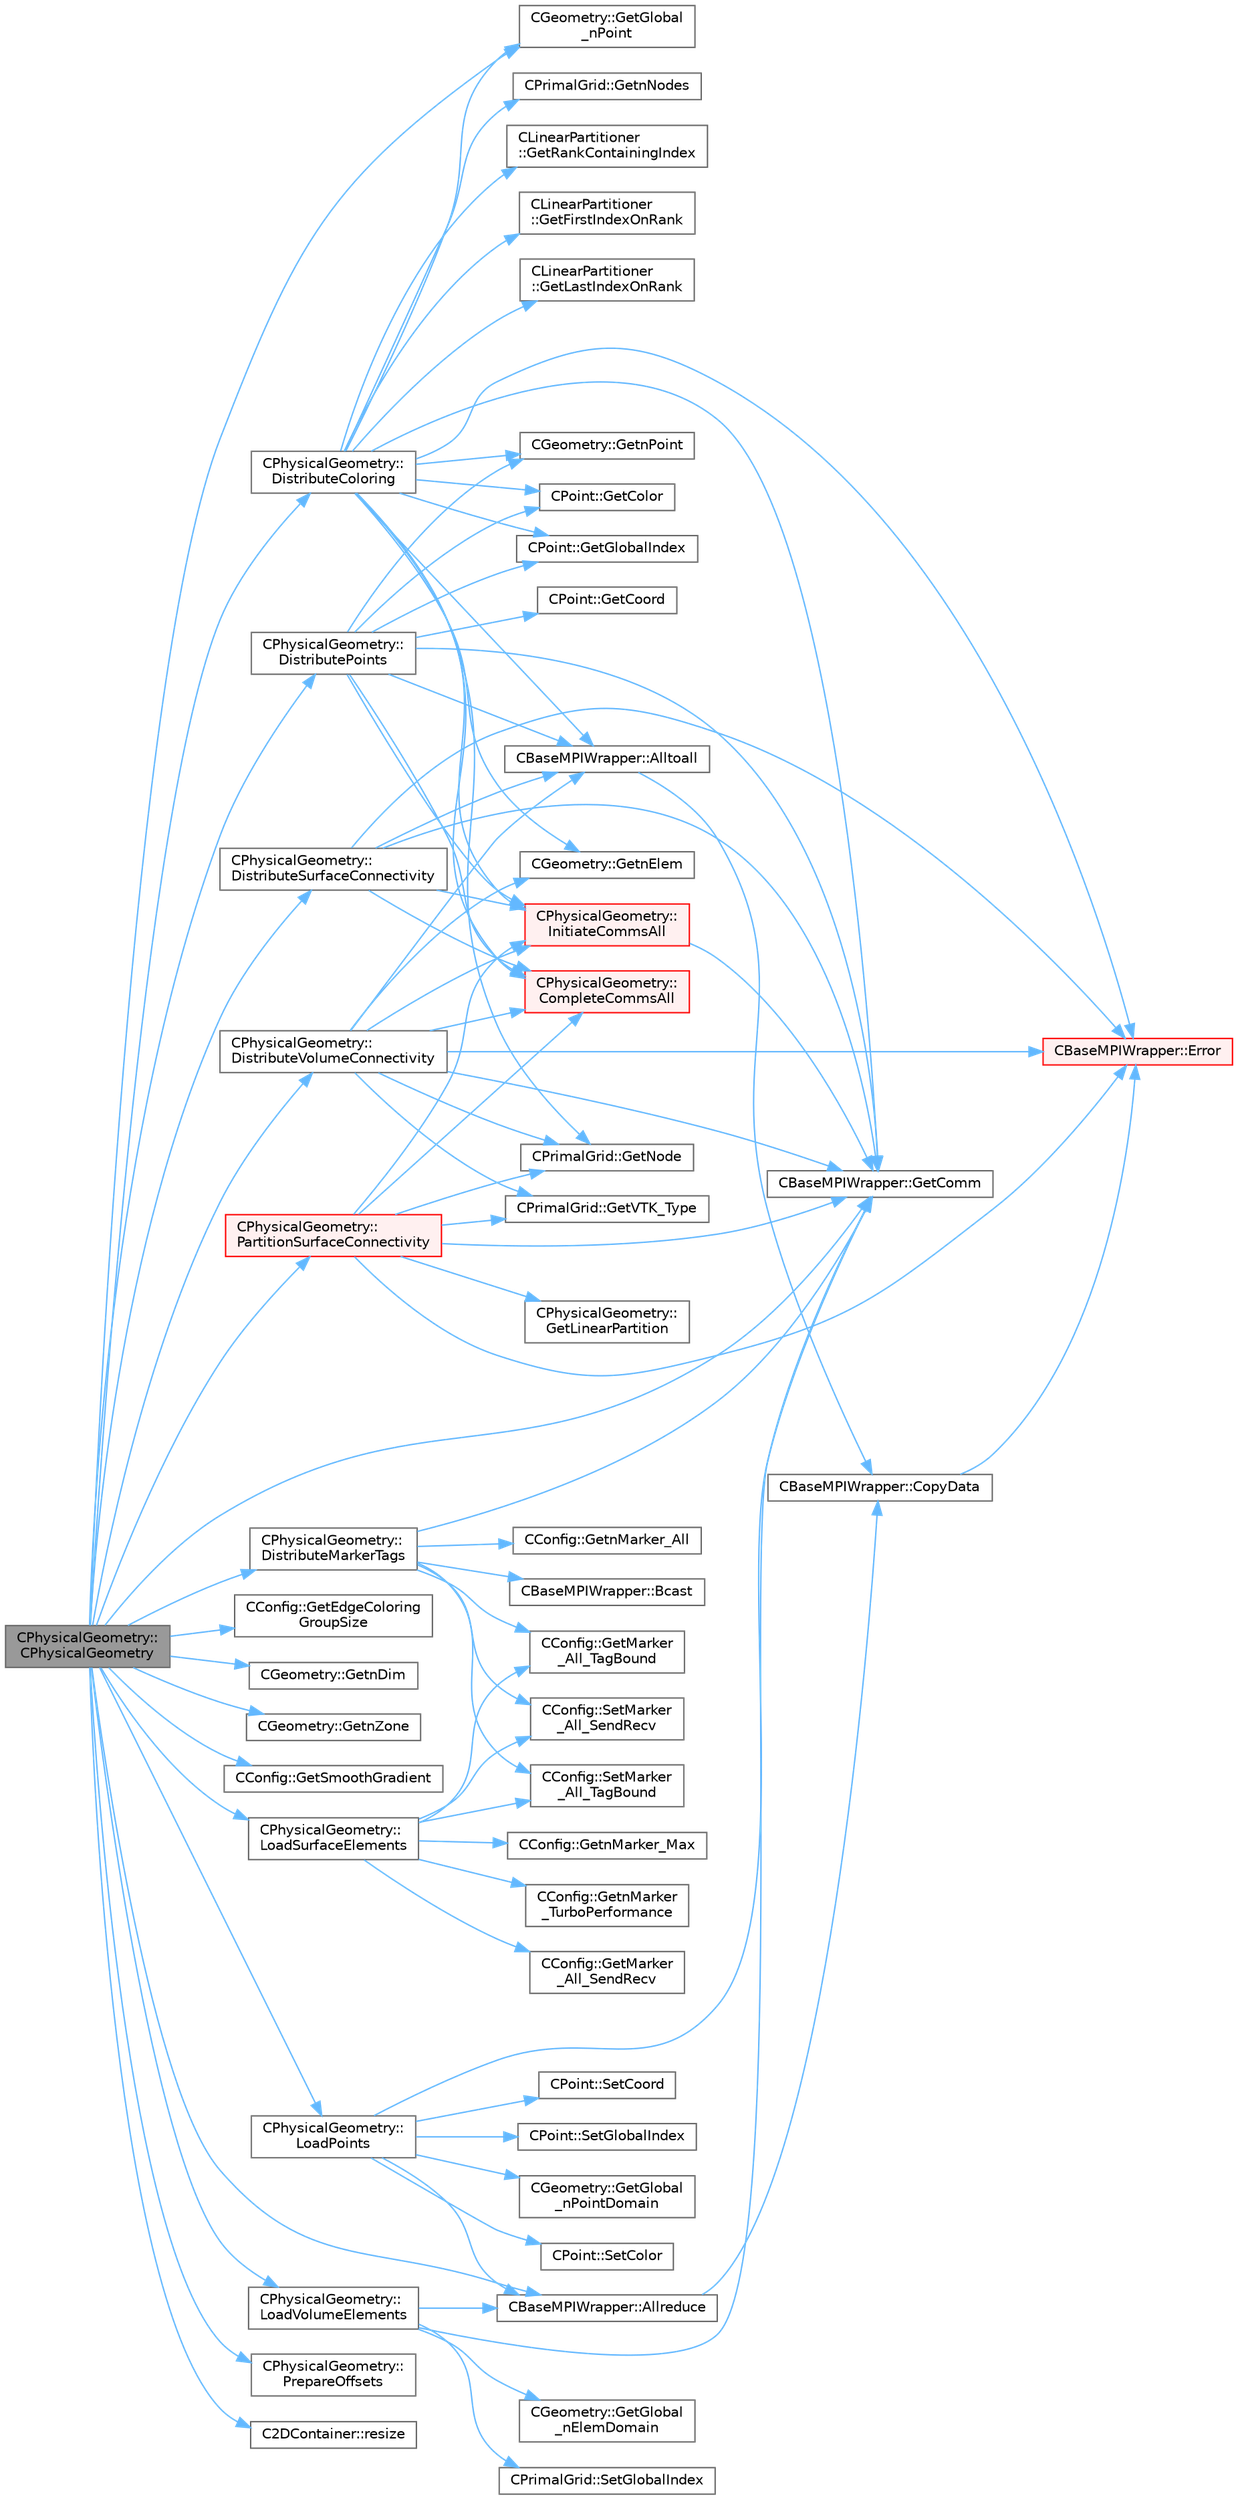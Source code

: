 digraph "CPhysicalGeometry::CPhysicalGeometry"
{
 // LATEX_PDF_SIZE
  bgcolor="transparent";
  edge [fontname=Helvetica,fontsize=10,labelfontname=Helvetica,labelfontsize=10];
  node [fontname=Helvetica,fontsize=10,shape=box,height=0.2,width=0.4];
  rankdir="LR";
  Node1 [id="Node000001",label="CPhysicalGeometry::\lCPhysicalGeometry",height=0.2,width=0.4,color="gray40", fillcolor="grey60", style="filled", fontcolor="black",tooltip="Accepts a geometry container holding a linearly partitioned grid with coloring performed by ParMETIS,..."];
  Node1 -> Node2 [id="edge1_Node000001_Node000002",color="steelblue1",style="solid",tooltip=" "];
  Node2 [id="Node000002",label="CBaseMPIWrapper::Allreduce",height=0.2,width=0.4,color="grey40", fillcolor="white", style="filled",URL="$classCBaseMPIWrapper.html#a381d4b3738c09d92ee1ae9f89715b541",tooltip=" "];
  Node2 -> Node3 [id="edge2_Node000002_Node000003",color="steelblue1",style="solid",tooltip=" "];
  Node3 [id="Node000003",label="CBaseMPIWrapper::CopyData",height=0.2,width=0.4,color="grey40", fillcolor="white", style="filled",URL="$classCBaseMPIWrapper.html#a3c28692a4cab67ad0f81d18273db3d23",tooltip=" "];
  Node3 -> Node4 [id="edge3_Node000003_Node000004",color="steelblue1",style="solid",tooltip=" "];
  Node4 [id="Node000004",label="CBaseMPIWrapper::Error",height=0.2,width=0.4,color="red", fillcolor="#FFF0F0", style="filled",URL="$classCBaseMPIWrapper.html#a04457c47629bda56704e6a8804833eeb",tooltip=" "];
  Node1 -> Node6 [id="edge4_Node000001_Node000006",color="steelblue1",style="solid",tooltip=" "];
  Node6 [id="Node000006",label="CPhysicalGeometry::\lDistributeColoring",height=0.2,width=0.4,color="grey40", fillcolor="white", style="filled",URL="$classCPhysicalGeometry.html#ae378288dab74085ca549a652369a6f76",tooltip="Distributes the coloring from ParMETIS so that each rank has complete information about the local gri..."];
  Node6 -> Node7 [id="edge5_Node000006_Node000007",color="steelblue1",style="solid",tooltip=" "];
  Node7 [id="Node000007",label="CBaseMPIWrapper::Alltoall",height=0.2,width=0.4,color="grey40", fillcolor="white", style="filled",URL="$classCBaseMPIWrapper.html#ade915135d4560a390849e5744488b5ef",tooltip=" "];
  Node7 -> Node3 [id="edge6_Node000007_Node000003",color="steelblue1",style="solid",tooltip=" "];
  Node6 -> Node8 [id="edge7_Node000006_Node000008",color="steelblue1",style="solid",tooltip=" "];
  Node8 [id="Node000008",label="CPhysicalGeometry::\lCompleteCommsAll",height=0.2,width=0.4,color="red", fillcolor="#FFF0F0", style="filled",URL="$classCPhysicalGeometry.html#af4280607f8bcb8feaff6daba48a9e686",tooltip="Routine to complete the set of non-blocking communications launched with InitiateComms() with MPI_Wai..."];
  Node6 -> Node4 [id="edge8_Node000006_Node000004",color="steelblue1",style="solid",tooltip=" "];
  Node6 -> Node10 [id="edge9_Node000006_Node000010",color="steelblue1",style="solid",tooltip=" "];
  Node10 [id="Node000010",label="CPoint::GetColor",height=0.2,width=0.4,color="grey40", fillcolor="white", style="filled",URL="$classCPoint.html#a852297a7e4908f8bccd4e48f14df5c4c",tooltip="Get the color of a point, the color indicates to which subdomain the point belong to."];
  Node6 -> Node11 [id="edge10_Node000006_Node000011",color="steelblue1",style="solid",tooltip=" "];
  Node11 [id="Node000011",label="CBaseMPIWrapper::GetComm",height=0.2,width=0.4,color="grey40", fillcolor="white", style="filled",URL="$classCBaseMPIWrapper.html#a8154391fc3522954802889d81d4ef5da",tooltip=" "];
  Node6 -> Node12 [id="edge11_Node000006_Node000012",color="steelblue1",style="solid",tooltip=" "];
  Node12 [id="Node000012",label="CLinearPartitioner\l::GetFirstIndexOnRank",height=0.2,width=0.4,color="grey40", fillcolor="white", style="filled",URL="$classCLinearPartitioner.html#a707f3e0894f386e591083318ee7765b7",tooltip="Get the first index of the current rank's linear partition."];
  Node6 -> Node13 [id="edge12_Node000006_Node000013",color="steelblue1",style="solid",tooltip=" "];
  Node13 [id="Node000013",label="CGeometry::GetGlobal\l_nPoint",height=0.2,width=0.4,color="grey40", fillcolor="white", style="filled",URL="$classCGeometry.html#af255155486a734241d17301914b93e8c",tooltip="Retrieve total number of nodes in a simulation across all processors (including halos)."];
  Node6 -> Node14 [id="edge13_Node000006_Node000014",color="steelblue1",style="solid",tooltip=" "];
  Node14 [id="Node000014",label="CPoint::GetGlobalIndex",height=0.2,width=0.4,color="grey40", fillcolor="white", style="filled",URL="$classCPoint.html#a8a53865a92d645b1b74c4d817b4aae10",tooltip="Get the global index in a parallel computation."];
  Node6 -> Node15 [id="edge14_Node000006_Node000015",color="steelblue1",style="solid",tooltip=" "];
  Node15 [id="Node000015",label="CLinearPartitioner\l::GetLastIndexOnRank",height=0.2,width=0.4,color="grey40", fillcolor="white", style="filled",URL="$classCLinearPartitioner.html#a27c8cbcde5662cdbb0dbebecef3fa84b",tooltip="Get the last index of the current rank's linear partition."];
  Node6 -> Node16 [id="edge15_Node000006_Node000016",color="steelblue1",style="solid",tooltip=" "];
  Node16 [id="Node000016",label="CGeometry::GetnElem",height=0.2,width=0.4,color="grey40", fillcolor="white", style="filled",URL="$classCGeometry.html#a3cac58e3b4dd3f8350bd308acb7e3bc1",tooltip="Get number of elements."];
  Node6 -> Node17 [id="edge16_Node000006_Node000017",color="steelblue1",style="solid",tooltip=" "];
  Node17 [id="Node000017",label="CPrimalGrid::GetnNodes",height=0.2,width=0.4,color="grey40", fillcolor="white", style="filled",URL="$classCPrimalGrid.html#ad07e4929bb7093fd08f1314a57739cce",tooltip="Get number of nodes of the element."];
  Node6 -> Node18 [id="edge17_Node000006_Node000018",color="steelblue1",style="solid",tooltip=" "];
  Node18 [id="Node000018",label="CPrimalGrid::GetNode",height=0.2,width=0.4,color="grey40", fillcolor="white", style="filled",URL="$classCPrimalGrid.html#a6353b89f5a8a3948cd475da6152bf077",tooltip="Get the nodes shared by the primal grid element."];
  Node6 -> Node19 [id="edge18_Node000006_Node000019",color="steelblue1",style="solid",tooltip=" "];
  Node19 [id="Node000019",label="CGeometry::GetnPoint",height=0.2,width=0.4,color="grey40", fillcolor="white", style="filled",URL="$classCGeometry.html#a275fb07cd99ab79d7a04b4862280169d",tooltip="Get number of points."];
  Node6 -> Node20 [id="edge19_Node000006_Node000020",color="steelblue1",style="solid",tooltip=" "];
  Node20 [id="Node000020",label="CLinearPartitioner\l::GetRankContainingIndex",height=0.2,width=0.4,color="grey40", fillcolor="white", style="filled",URL="$classCLinearPartitioner.html#a15582f67cb6ec435a2f677591d0735b5",tooltip="Get the rank that owns the index based on the linear partitioning."];
  Node6 -> Node21 [id="edge20_Node000006_Node000021",color="steelblue1",style="solid",tooltip=" "];
  Node21 [id="Node000021",label="CPhysicalGeometry::\lInitiateCommsAll",height=0.2,width=0.4,color="red", fillcolor="#FFF0F0", style="filled",URL="$classCPhysicalGeometry.html#a52f4041e9784f1165192417cf09387d2",tooltip="Routine to launch non-blocking sends and recvs amongst all processors."];
  Node21 -> Node11 [id="edge21_Node000021_Node000011",color="steelblue1",style="solid",tooltip=" "];
  Node1 -> Node24 [id="edge22_Node000001_Node000024",color="steelblue1",style="solid",tooltip=" "];
  Node24 [id="Node000024",label="CPhysicalGeometry::\lDistributeMarkerTags",height=0.2,width=0.4,color="grey40", fillcolor="white", style="filled",URL="$classCPhysicalGeometry.html#a53c554e57be8227097d529b75cc9dc49",tooltip="Broadcast the marker tags for all boundaries from the master rank to all other ranks."];
  Node24 -> Node25 [id="edge23_Node000024_Node000025",color="steelblue1",style="solid",tooltip=" "];
  Node25 [id="Node000025",label="CBaseMPIWrapper::Bcast",height=0.2,width=0.4,color="grey40", fillcolor="white", style="filled",URL="$classCBaseMPIWrapper.html#a0db599277ab9197511cfd263b4da10f8",tooltip=" "];
  Node24 -> Node11 [id="edge24_Node000024_Node000011",color="steelblue1",style="solid",tooltip=" "];
  Node24 -> Node26 [id="edge25_Node000024_Node000026",color="steelblue1",style="solid",tooltip=" "];
  Node26 [id="Node000026",label="CConfig::GetMarker\l_All_TagBound",height=0.2,width=0.4,color="grey40", fillcolor="white", style="filled",URL="$classCConfig.html#ab8c9c1f45950a29355be4ff357049440",tooltip="Get the index of the surface defined in the geometry file."];
  Node24 -> Node27 [id="edge26_Node000024_Node000027",color="steelblue1",style="solid",tooltip=" "];
  Node27 [id="Node000027",label="CConfig::GetnMarker_All",height=0.2,width=0.4,color="grey40", fillcolor="white", style="filled",URL="$classCConfig.html#a459dee039e618d21a5d78db61c221240",tooltip="Get the total number of boundary markers of the local process including send/receive domains."];
  Node24 -> Node28 [id="edge27_Node000024_Node000028",color="steelblue1",style="solid",tooltip=" "];
  Node28 [id="Node000028",label="CConfig::SetMarker\l_All_SendRecv",height=0.2,width=0.4,color="grey40", fillcolor="white", style="filled",URL="$classCConfig.html#a82bd1f76cf9574ecfc48c44bef277cd5",tooltip="Set if a marker val_marker is going to be sent or receive val_index from another domain."];
  Node24 -> Node29 [id="edge28_Node000024_Node000029",color="steelblue1",style="solid",tooltip=" "];
  Node29 [id="Node000029",label="CConfig::SetMarker\l_All_TagBound",height=0.2,width=0.4,color="grey40", fillcolor="white", style="filled",URL="$classCConfig.html#a3d64a9bbafa5f87e2559f34cc297a9c4",tooltip="Set the value of the index val_index (read from the geometry file) for the marker val_marker."];
  Node1 -> Node30 [id="edge29_Node000001_Node000030",color="steelblue1",style="solid",tooltip=" "];
  Node30 [id="Node000030",label="CPhysicalGeometry::\lDistributePoints",height=0.2,width=0.4,color="grey40", fillcolor="white", style="filled",URL="$classCPhysicalGeometry.html#a34925ec2db6f388d2bd8bad6ad38a137",tooltip="Distribute the grid points, including ghost points, across all ranks based on a ParMETIS coloring."];
  Node30 -> Node7 [id="edge30_Node000030_Node000007",color="steelblue1",style="solid",tooltip=" "];
  Node30 -> Node8 [id="edge31_Node000030_Node000008",color="steelblue1",style="solid",tooltip=" "];
  Node30 -> Node10 [id="edge32_Node000030_Node000010",color="steelblue1",style="solid",tooltip=" "];
  Node30 -> Node11 [id="edge33_Node000030_Node000011",color="steelblue1",style="solid",tooltip=" "];
  Node30 -> Node31 [id="edge34_Node000030_Node000031",color="steelblue1",style="solid",tooltip=" "];
  Node31 [id="Node000031",label="CPoint::GetCoord",height=0.2,width=0.4,color="grey40", fillcolor="white", style="filled",URL="$classCPoint.html#ab16c29dd03911529cd73bf467c313179",tooltip="Get the coordinates dor the control volume."];
  Node30 -> Node14 [id="edge35_Node000030_Node000014",color="steelblue1",style="solid",tooltip=" "];
  Node30 -> Node19 [id="edge36_Node000030_Node000019",color="steelblue1",style="solid",tooltip=" "];
  Node30 -> Node21 [id="edge37_Node000030_Node000021",color="steelblue1",style="solid",tooltip=" "];
  Node1 -> Node32 [id="edge38_Node000001_Node000032",color="steelblue1",style="solid",tooltip=" "];
  Node32 [id="Node000032",label="CPhysicalGeometry::\lDistributeSurfaceConnectivity",height=0.2,width=0.4,color="grey40", fillcolor="white", style="filled",URL="$classCPhysicalGeometry.html#ab129d8da80848e89b8e97e309f4c1bc0",tooltip="Distribute the connectivity for a single surface element type in all markers across all ranks based o..."];
  Node32 -> Node7 [id="edge39_Node000032_Node000007",color="steelblue1",style="solid",tooltip=" "];
  Node32 -> Node8 [id="edge40_Node000032_Node000008",color="steelblue1",style="solid",tooltip=" "];
  Node32 -> Node4 [id="edge41_Node000032_Node000004",color="steelblue1",style="solid",tooltip=" "];
  Node32 -> Node11 [id="edge42_Node000032_Node000011",color="steelblue1",style="solid",tooltip=" "];
  Node32 -> Node21 [id="edge43_Node000032_Node000021",color="steelblue1",style="solid",tooltip=" "];
  Node1 -> Node33 [id="edge44_Node000001_Node000033",color="steelblue1",style="solid",tooltip=" "];
  Node33 [id="Node000033",label="CPhysicalGeometry::\lDistributeVolumeConnectivity",height=0.2,width=0.4,color="grey40", fillcolor="white", style="filled",URL="$classCPhysicalGeometry.html#a8d4cb42ae0466bac05c43aa9c12d9412",tooltip="Distribute the connectivity for a single volume element type across all ranks based on a ParMETIS col..."];
  Node33 -> Node7 [id="edge45_Node000033_Node000007",color="steelblue1",style="solid",tooltip=" "];
  Node33 -> Node8 [id="edge46_Node000033_Node000008",color="steelblue1",style="solid",tooltip=" "];
  Node33 -> Node4 [id="edge47_Node000033_Node000004",color="steelblue1",style="solid",tooltip=" "];
  Node33 -> Node11 [id="edge48_Node000033_Node000011",color="steelblue1",style="solid",tooltip=" "];
  Node33 -> Node16 [id="edge49_Node000033_Node000016",color="steelblue1",style="solid",tooltip=" "];
  Node33 -> Node18 [id="edge50_Node000033_Node000018",color="steelblue1",style="solid",tooltip=" "];
  Node33 -> Node34 [id="edge51_Node000033_Node000034",color="steelblue1",style="solid",tooltip=" "];
  Node34 [id="Node000034",label="CPrimalGrid::GetVTK_Type",height=0.2,width=0.4,color="grey40", fillcolor="white", style="filled",URL="$classCPrimalGrid.html#ad506ad8f97dd70d71c1ee6f407df4cf5",tooltip="Get VTK type."];
  Node33 -> Node21 [id="edge52_Node000033_Node000021",color="steelblue1",style="solid",tooltip=" "];
  Node1 -> Node11 [id="edge53_Node000001_Node000011",color="steelblue1",style="solid",tooltip=" "];
  Node1 -> Node35 [id="edge54_Node000001_Node000035",color="steelblue1",style="solid",tooltip=" "];
  Node35 [id="Node000035",label="CConfig::GetEdgeColoring\lGroupSize",height=0.2,width=0.4,color="grey40", fillcolor="white", style="filled",URL="$classCConfig.html#a310b11210ca741b596fd42c552f87b16",tooltip="Get the size of the edge groups colored for OpenMP parallelization of edge loops."];
  Node1 -> Node13 [id="edge55_Node000001_Node000013",color="steelblue1",style="solid",tooltip=" "];
  Node1 -> Node36 [id="edge56_Node000001_Node000036",color="steelblue1",style="solid",tooltip=" "];
  Node36 [id="Node000036",label="CGeometry::GetnDim",height=0.2,width=0.4,color="grey40", fillcolor="white", style="filled",URL="$classCGeometry.html#ace7f7fe876f629f5bd5f92d4805a1a4b",tooltip="Get number of coordinates."];
  Node1 -> Node37 [id="edge57_Node000001_Node000037",color="steelblue1",style="solid",tooltip=" "];
  Node37 [id="Node000037",label="CGeometry::GetnZone",height=0.2,width=0.4,color="grey40", fillcolor="white", style="filled",URL="$classCGeometry.html#a83adc5e529673587c0aae63212262c31",tooltip="Get number of zones."];
  Node1 -> Node38 [id="edge58_Node000001_Node000038",color="steelblue1",style="solid",tooltip=" "];
  Node38 [id="Node000038",label="CConfig::GetSmoothGradient",height=0.2,width=0.4,color="grey40", fillcolor="white", style="filled",URL="$classCConfig.html#ab95541bd4f7a07fa46e26ea0638a656e",tooltip="Check if the gradient smoothing is active."];
  Node1 -> Node39 [id="edge59_Node000001_Node000039",color="steelblue1",style="solid",tooltip=" "];
  Node39 [id="Node000039",label="CPhysicalGeometry::\lLoadPoints",height=0.2,width=0.4,color="grey40", fillcolor="white", style="filled",URL="$classCPhysicalGeometry.html#af0b666209dbd671fdaf3104cbcda5445",tooltip="Load the local grid points after partitioning (owned and ghost) into the geometry class objects."];
  Node39 -> Node2 [id="edge60_Node000039_Node000002",color="steelblue1",style="solid",tooltip=" "];
  Node39 -> Node11 [id="edge61_Node000039_Node000011",color="steelblue1",style="solid",tooltip=" "];
  Node39 -> Node40 [id="edge62_Node000039_Node000040",color="steelblue1",style="solid",tooltip=" "];
  Node40 [id="Node000040",label="CGeometry::GetGlobal\l_nPointDomain",height=0.2,width=0.4,color="grey40", fillcolor="white", style="filled",URL="$classCGeometry.html#a1950b86a664c5da4d7df2a8b3d361a67",tooltip="Retrieve total number of nodes in a simulation across all processors (excluding halos)."];
  Node39 -> Node41 [id="edge63_Node000039_Node000041",color="steelblue1",style="solid",tooltip=" "];
  Node41 [id="Node000041",label="CPoint::SetColor",height=0.2,width=0.4,color="grey40", fillcolor="white", style="filled",URL="$classCPoint.html#adfce10ea45ab90407e18b393f412cfbf",tooltip="Set a color to the point that comes from the grid partitioning."];
  Node39 -> Node42 [id="edge64_Node000039_Node000042",color="steelblue1",style="solid",tooltip=" "];
  Node42 [id="Node000042",label="CPoint::SetCoord",height=0.2,width=0.4,color="grey40", fillcolor="white", style="filled",URL="$classCPoint.html#af3545cace579269797a534b6a10a42e1",tooltip="Set the coordinates for the control volume."];
  Node39 -> Node43 [id="edge65_Node000039_Node000043",color="steelblue1",style="solid",tooltip=" "];
  Node43 [id="Node000043",label="CPoint::SetGlobalIndex",height=0.2,width=0.4,color="grey40", fillcolor="white", style="filled",URL="$classCPoint.html#a6ebbb35fdc230e1bef0d870dd5c09ab2",tooltip="Set the global index in a parallel computation."];
  Node1 -> Node44 [id="edge66_Node000001_Node000044",color="steelblue1",style="solid",tooltip=" "];
  Node44 [id="Node000044",label="CPhysicalGeometry::\lLoadSurfaceElements",height=0.2,width=0.4,color="grey40", fillcolor="white", style="filled",URL="$classCPhysicalGeometry.html#ae8bc780573f7358809e4556f75a3f5de",tooltip="Load the local surface elements after partitioning (owned and ghost) into the geometry class objects."];
  Node44 -> Node45 [id="edge67_Node000044_Node000045",color="steelblue1",style="solid",tooltip=" "];
  Node45 [id="Node000045",label="CConfig::GetMarker\l_All_SendRecv",height=0.2,width=0.4,color="grey40", fillcolor="white", style="filled",URL="$classCConfig.html#a626e9f08cb8c1f960eae155fc522ca82",tooltip="Get the send-receive information for a marker val_marker."];
  Node44 -> Node26 [id="edge68_Node000044_Node000026",color="steelblue1",style="solid",tooltip=" "];
  Node44 -> Node46 [id="edge69_Node000044_Node000046",color="steelblue1",style="solid",tooltip=" "];
  Node46 [id="Node000046",label="CConfig::GetnMarker_Max",height=0.2,width=0.4,color="grey40", fillcolor="white", style="filled",URL="$classCConfig.html#a561073e0d8337afb1ead2080499b11af",tooltip="Get the total number of boundary markers in the cfg plus the possible send/receive domains."];
  Node44 -> Node47 [id="edge70_Node000044_Node000047",color="steelblue1",style="solid",tooltip=" "];
  Node47 [id="Node000047",label="CConfig::GetnMarker\l_TurboPerformance",height=0.2,width=0.4,color="grey40", fillcolor="white", style="filled",URL="$classCConfig.html#a6f6d16d0585be1c3782d3296658f9f45",tooltip="number Turbomachinery performance option specified from config file."];
  Node44 -> Node28 [id="edge71_Node000044_Node000028",color="steelblue1",style="solid",tooltip=" "];
  Node44 -> Node29 [id="edge72_Node000044_Node000029",color="steelblue1",style="solid",tooltip=" "];
  Node1 -> Node48 [id="edge73_Node000001_Node000048",color="steelblue1",style="solid",tooltip=" "];
  Node48 [id="Node000048",label="CPhysicalGeometry::\lLoadVolumeElements",height=0.2,width=0.4,color="grey40", fillcolor="white", style="filled",URL="$classCPhysicalGeometry.html#a770c1c52d374c64f3cce53471a920b06",tooltip="Load the local volume elements after partitioning (owned and ghost) into the geometry class objects."];
  Node48 -> Node2 [id="edge74_Node000048_Node000002",color="steelblue1",style="solid",tooltip=" "];
  Node48 -> Node11 [id="edge75_Node000048_Node000011",color="steelblue1",style="solid",tooltip=" "];
  Node48 -> Node49 [id="edge76_Node000048_Node000049",color="steelblue1",style="solid",tooltip=" "];
  Node49 [id="Node000049",label="CGeometry::GetGlobal\l_nElemDomain",height=0.2,width=0.4,color="grey40", fillcolor="white", style="filled",URL="$classCGeometry.html#ae5a06c51dbefb9e83ff68e2df9bf9cc3",tooltip="Retrieve total number of elements in a simulation across all processors (excluding halos)."];
  Node48 -> Node50 [id="edge77_Node000048_Node000050",color="steelblue1",style="solid",tooltip=" "];
  Node50 [id="Node000050",label="CPrimalGrid::SetGlobalIndex",height=0.2,width=0.4,color="grey40", fillcolor="white", style="filled",URL="$classCPrimalGrid.html#aecfb4701d5097d6316d7fbac53ae3802",tooltip="Set the global index for an element in a parallel computation."];
  Node1 -> Node51 [id="edge78_Node000001_Node000051",color="steelblue1",style="solid",tooltip=" "];
  Node51 [id="Node000051",label="CPhysicalGeometry::\lPartitionSurfaceConnectivity",height=0.2,width=0.4,color="red", fillcolor="#FFF0F0", style="filled",URL="$classCPhysicalGeometry.html#abb92b4ce2bf3bf4448180558a1dee85a",tooltip="Partition the marker connectivity held on the master rank according to a linear partitioning."];
  Node51 -> Node8 [id="edge79_Node000051_Node000008",color="steelblue1",style="solid",tooltip=" "];
  Node51 -> Node4 [id="edge80_Node000051_Node000004",color="steelblue1",style="solid",tooltip=" "];
  Node51 -> Node11 [id="edge81_Node000051_Node000011",color="steelblue1",style="solid",tooltip=" "];
  Node51 -> Node52 [id="edge82_Node000051_Node000052",color="steelblue1",style="solid",tooltip=" "];
  Node52 [id="Node000052",label="CPhysicalGeometry::\lGetLinearPartition",height=0.2,width=0.4,color="grey40", fillcolor="white", style="filled",URL="$classCPhysicalGeometry.html#a38fc16269e09e2c19f09ef1326662cb7",tooltip="Get the processor that owns the global numbering index based on the linear partitioning."];
  Node51 -> Node18 [id="edge83_Node000051_Node000018",color="steelblue1",style="solid",tooltip=" "];
  Node51 -> Node34 [id="edge84_Node000051_Node000034",color="steelblue1",style="solid",tooltip=" "];
  Node51 -> Node21 [id="edge85_Node000051_Node000021",color="steelblue1",style="solid",tooltip=" "];
  Node1 -> Node56 [id="edge86_Node000001_Node000056",color="steelblue1",style="solid",tooltip=" "];
  Node56 [id="Node000056",label="CPhysicalGeometry::\lPrepareOffsets",height=0.2,width=0.4,color="grey40", fillcolor="white", style="filled",URL="$classCPhysicalGeometry.html#a7b533d7040deb63e8d8498cb2867e84c",tooltip="Routine to compute the initial linear partitioning offset counts and store in persistent data structu..."];
  Node1 -> Node57 [id="edge87_Node000001_Node000057",color="steelblue1",style="solid",tooltip=" "];
  Node57 [id="Node000057",label="C2DContainer::resize",height=0.2,width=0.4,color="grey40", fillcolor="white", style="filled",URL="$classC2DContainer.html#a39929b060c72565b4ab19c3a391bb8e6",tooltip="Request a change of size."];
}

